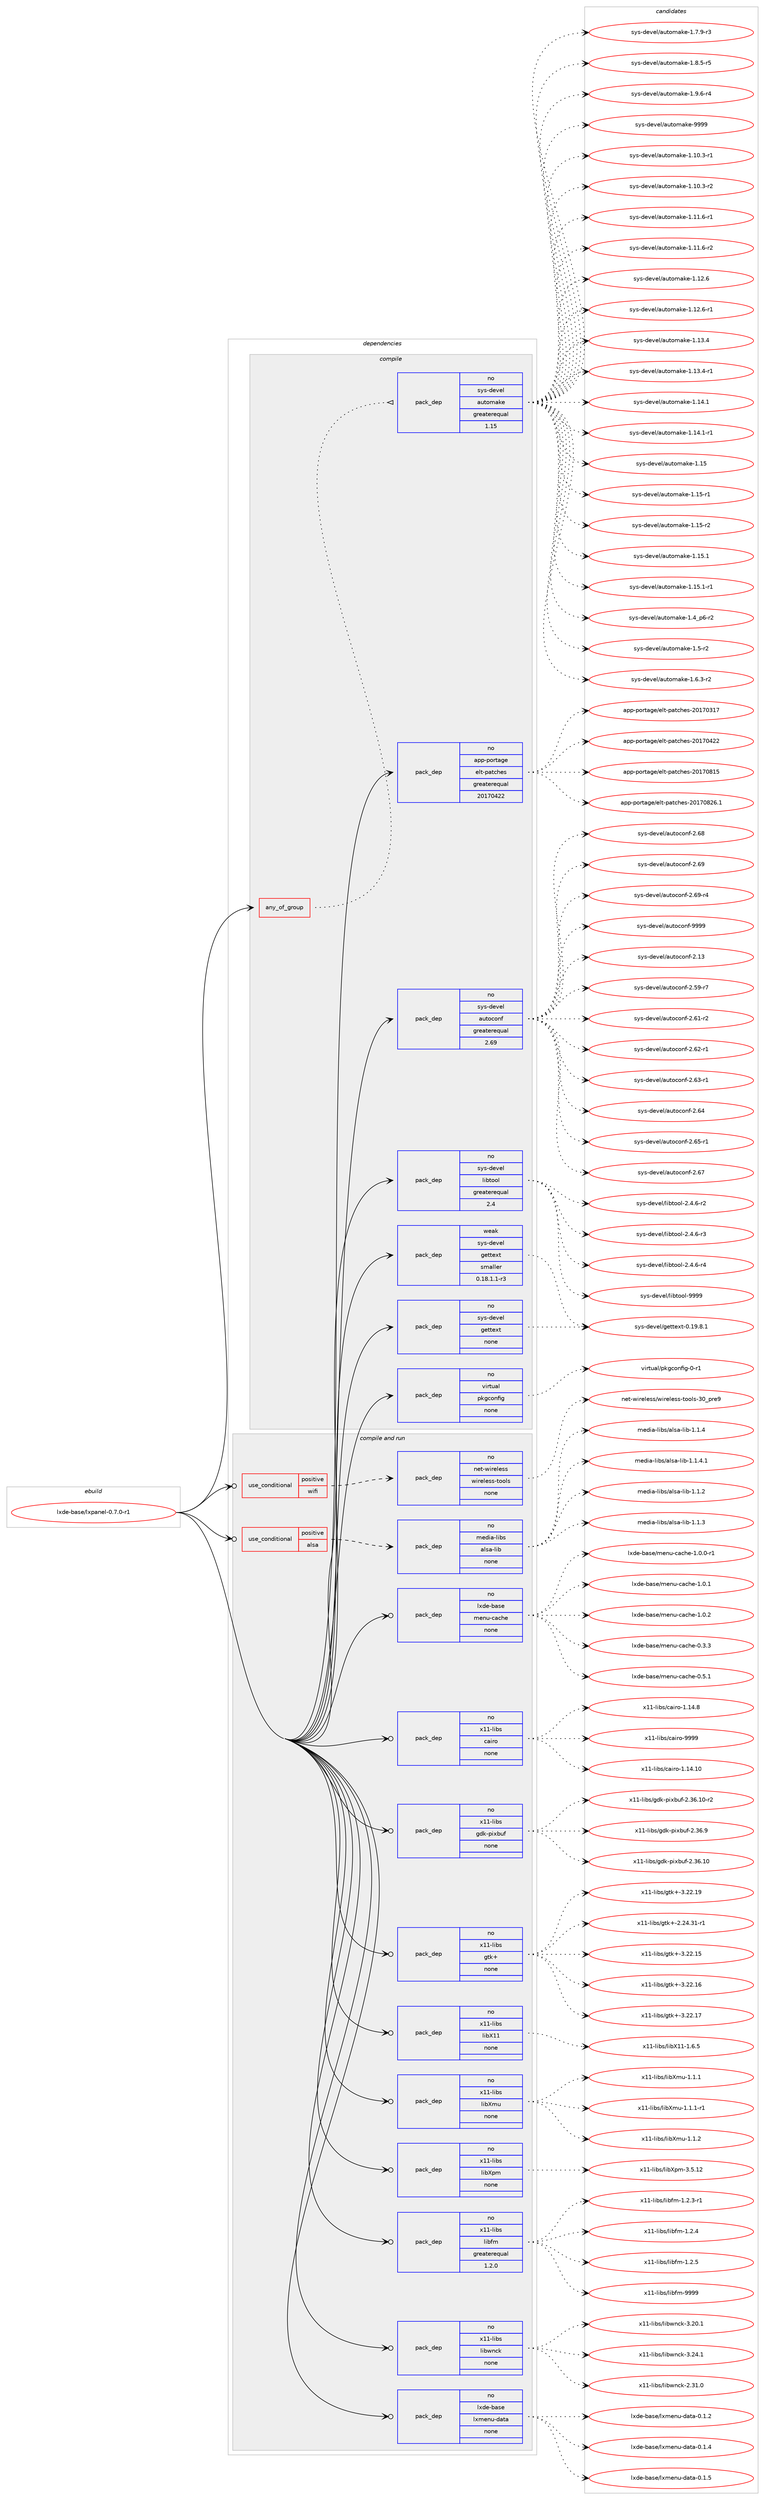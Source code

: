 digraph prolog {

# *************
# Graph options
# *************

newrank=true;
concentrate=true;
compound=true;
graph [rankdir=LR,fontname=Helvetica,fontsize=10,ranksep=1.5];#, ranksep=2.5, nodesep=0.2];
edge  [arrowhead=vee];
node  [fontname=Helvetica,fontsize=10];

# **********
# The ebuild
# **********

subgraph cluster_leftcol {
color=gray;
rank=same;
label=<<i>ebuild</i>>;
id [label="lxde-base/lxpanel-0.7.0-r1", color=red, width=4, href="../lxde-base/lxpanel-0.7.0-r1.svg"];
}

# ****************
# The dependencies
# ****************

subgraph cluster_midcol {
color=gray;
label=<<i>dependencies</i>>;
subgraph cluster_compile {
fillcolor="#eeeeee";
style=filled;
label=<<i>compile</i>>;
subgraph any4932 {
dependency338775 [label=<<TABLE BORDER="0" CELLBORDER="1" CELLSPACING="0" CELLPADDING="4"><TR><TD CELLPADDING="10">any_of_group</TD></TR></TABLE>>, shape=none, color=red];subgraph pack249069 {
dependency338776 [label=<<TABLE BORDER="0" CELLBORDER="1" CELLSPACING="0" CELLPADDING="4" WIDTH="220"><TR><TD ROWSPAN="6" CELLPADDING="30">pack_dep</TD></TR><TR><TD WIDTH="110">no</TD></TR><TR><TD>sys-devel</TD></TR><TR><TD>automake</TD></TR><TR><TD>greaterequal</TD></TR><TR><TD>1.15</TD></TR></TABLE>>, shape=none, color=blue];
}
dependency338775:e -> dependency338776:w [weight=20,style="dotted",arrowhead="oinv"];
}
id:e -> dependency338775:w [weight=20,style="solid",arrowhead="vee"];
subgraph pack249070 {
dependency338777 [label=<<TABLE BORDER="0" CELLBORDER="1" CELLSPACING="0" CELLPADDING="4" WIDTH="220"><TR><TD ROWSPAN="6" CELLPADDING="30">pack_dep</TD></TR><TR><TD WIDTH="110">no</TD></TR><TR><TD>app-portage</TD></TR><TR><TD>elt-patches</TD></TR><TR><TD>greaterequal</TD></TR><TR><TD>20170422</TD></TR></TABLE>>, shape=none, color=blue];
}
id:e -> dependency338777:w [weight=20,style="solid",arrowhead="vee"];
subgraph pack249071 {
dependency338778 [label=<<TABLE BORDER="0" CELLBORDER="1" CELLSPACING="0" CELLPADDING="4" WIDTH="220"><TR><TD ROWSPAN="6" CELLPADDING="30">pack_dep</TD></TR><TR><TD WIDTH="110">no</TD></TR><TR><TD>sys-devel</TD></TR><TR><TD>autoconf</TD></TR><TR><TD>greaterequal</TD></TR><TR><TD>2.69</TD></TR></TABLE>>, shape=none, color=blue];
}
id:e -> dependency338778:w [weight=20,style="solid",arrowhead="vee"];
subgraph pack249072 {
dependency338779 [label=<<TABLE BORDER="0" CELLBORDER="1" CELLSPACING="0" CELLPADDING="4" WIDTH="220"><TR><TD ROWSPAN="6" CELLPADDING="30">pack_dep</TD></TR><TR><TD WIDTH="110">no</TD></TR><TR><TD>sys-devel</TD></TR><TR><TD>gettext</TD></TR><TR><TD>none</TD></TR><TR><TD></TD></TR></TABLE>>, shape=none, color=blue];
}
id:e -> dependency338779:w [weight=20,style="solid",arrowhead="vee"];
subgraph pack249073 {
dependency338780 [label=<<TABLE BORDER="0" CELLBORDER="1" CELLSPACING="0" CELLPADDING="4" WIDTH="220"><TR><TD ROWSPAN="6" CELLPADDING="30">pack_dep</TD></TR><TR><TD WIDTH="110">no</TD></TR><TR><TD>sys-devel</TD></TR><TR><TD>libtool</TD></TR><TR><TD>greaterequal</TD></TR><TR><TD>2.4</TD></TR></TABLE>>, shape=none, color=blue];
}
id:e -> dependency338780:w [weight=20,style="solid",arrowhead="vee"];
subgraph pack249074 {
dependency338781 [label=<<TABLE BORDER="0" CELLBORDER="1" CELLSPACING="0" CELLPADDING="4" WIDTH="220"><TR><TD ROWSPAN="6" CELLPADDING="30">pack_dep</TD></TR><TR><TD WIDTH="110">no</TD></TR><TR><TD>virtual</TD></TR><TR><TD>pkgconfig</TD></TR><TR><TD>none</TD></TR><TR><TD></TD></TR></TABLE>>, shape=none, color=blue];
}
id:e -> dependency338781:w [weight=20,style="solid",arrowhead="vee"];
subgraph pack249075 {
dependency338782 [label=<<TABLE BORDER="0" CELLBORDER="1" CELLSPACING="0" CELLPADDING="4" WIDTH="220"><TR><TD ROWSPAN="6" CELLPADDING="30">pack_dep</TD></TR><TR><TD WIDTH="110">weak</TD></TR><TR><TD>sys-devel</TD></TR><TR><TD>gettext</TD></TR><TR><TD>smaller</TD></TR><TR><TD>0.18.1.1-r3</TD></TR></TABLE>>, shape=none, color=blue];
}
id:e -> dependency338782:w [weight=20,style="solid",arrowhead="vee"];
}
subgraph cluster_compileandrun {
fillcolor="#eeeeee";
style=filled;
label=<<i>compile and run</i>>;
subgraph cond84673 {
dependency338783 [label=<<TABLE BORDER="0" CELLBORDER="1" CELLSPACING="0" CELLPADDING="4"><TR><TD ROWSPAN="3" CELLPADDING="10">use_conditional</TD></TR><TR><TD>positive</TD></TR><TR><TD>alsa</TD></TR></TABLE>>, shape=none, color=red];
subgraph pack249076 {
dependency338784 [label=<<TABLE BORDER="0" CELLBORDER="1" CELLSPACING="0" CELLPADDING="4" WIDTH="220"><TR><TD ROWSPAN="6" CELLPADDING="30">pack_dep</TD></TR><TR><TD WIDTH="110">no</TD></TR><TR><TD>media-libs</TD></TR><TR><TD>alsa-lib</TD></TR><TR><TD>none</TD></TR><TR><TD></TD></TR></TABLE>>, shape=none, color=blue];
}
dependency338783:e -> dependency338784:w [weight=20,style="dashed",arrowhead="vee"];
}
id:e -> dependency338783:w [weight=20,style="solid",arrowhead="odotvee"];
subgraph cond84674 {
dependency338785 [label=<<TABLE BORDER="0" CELLBORDER="1" CELLSPACING="0" CELLPADDING="4"><TR><TD ROWSPAN="3" CELLPADDING="10">use_conditional</TD></TR><TR><TD>positive</TD></TR><TR><TD>wifi</TD></TR></TABLE>>, shape=none, color=red];
subgraph pack249077 {
dependency338786 [label=<<TABLE BORDER="0" CELLBORDER="1" CELLSPACING="0" CELLPADDING="4" WIDTH="220"><TR><TD ROWSPAN="6" CELLPADDING="30">pack_dep</TD></TR><TR><TD WIDTH="110">no</TD></TR><TR><TD>net-wireless</TD></TR><TR><TD>wireless-tools</TD></TR><TR><TD>none</TD></TR><TR><TD></TD></TR></TABLE>>, shape=none, color=blue];
}
dependency338785:e -> dependency338786:w [weight=20,style="dashed",arrowhead="vee"];
}
id:e -> dependency338785:w [weight=20,style="solid",arrowhead="odotvee"];
subgraph pack249078 {
dependency338787 [label=<<TABLE BORDER="0" CELLBORDER="1" CELLSPACING="0" CELLPADDING="4" WIDTH="220"><TR><TD ROWSPAN="6" CELLPADDING="30">pack_dep</TD></TR><TR><TD WIDTH="110">no</TD></TR><TR><TD>lxde-base</TD></TR><TR><TD>lxmenu-data</TD></TR><TR><TD>none</TD></TR><TR><TD></TD></TR></TABLE>>, shape=none, color=blue];
}
id:e -> dependency338787:w [weight=20,style="solid",arrowhead="odotvee"];
subgraph pack249079 {
dependency338788 [label=<<TABLE BORDER="0" CELLBORDER="1" CELLSPACING="0" CELLPADDING="4" WIDTH="220"><TR><TD ROWSPAN="6" CELLPADDING="30">pack_dep</TD></TR><TR><TD WIDTH="110">no</TD></TR><TR><TD>lxde-base</TD></TR><TR><TD>menu-cache</TD></TR><TR><TD>none</TD></TR><TR><TD></TD></TR></TABLE>>, shape=none, color=blue];
}
id:e -> dependency338788:w [weight=20,style="solid",arrowhead="odotvee"];
subgraph pack249080 {
dependency338789 [label=<<TABLE BORDER="0" CELLBORDER="1" CELLSPACING="0" CELLPADDING="4" WIDTH="220"><TR><TD ROWSPAN="6" CELLPADDING="30">pack_dep</TD></TR><TR><TD WIDTH="110">no</TD></TR><TR><TD>x11-libs</TD></TR><TR><TD>cairo</TD></TR><TR><TD>none</TD></TR><TR><TD></TD></TR></TABLE>>, shape=none, color=blue];
}
id:e -> dependency338789:w [weight=20,style="solid",arrowhead="odotvee"];
subgraph pack249081 {
dependency338790 [label=<<TABLE BORDER="0" CELLBORDER="1" CELLSPACING="0" CELLPADDING="4" WIDTH="220"><TR><TD ROWSPAN="6" CELLPADDING="30">pack_dep</TD></TR><TR><TD WIDTH="110">no</TD></TR><TR><TD>x11-libs</TD></TR><TR><TD>gdk-pixbuf</TD></TR><TR><TD>none</TD></TR><TR><TD></TD></TR></TABLE>>, shape=none, color=blue];
}
id:e -> dependency338790:w [weight=20,style="solid",arrowhead="odotvee"];
subgraph pack249082 {
dependency338791 [label=<<TABLE BORDER="0" CELLBORDER="1" CELLSPACING="0" CELLPADDING="4" WIDTH="220"><TR><TD ROWSPAN="6" CELLPADDING="30">pack_dep</TD></TR><TR><TD WIDTH="110">no</TD></TR><TR><TD>x11-libs</TD></TR><TR><TD>gtk+</TD></TR><TR><TD>none</TD></TR><TR><TD></TD></TR></TABLE>>, shape=none, color=blue];
}
id:e -> dependency338791:w [weight=20,style="solid",arrowhead="odotvee"];
subgraph pack249083 {
dependency338792 [label=<<TABLE BORDER="0" CELLBORDER="1" CELLSPACING="0" CELLPADDING="4" WIDTH="220"><TR><TD ROWSPAN="6" CELLPADDING="30">pack_dep</TD></TR><TR><TD WIDTH="110">no</TD></TR><TR><TD>x11-libs</TD></TR><TR><TD>libX11</TD></TR><TR><TD>none</TD></TR><TR><TD></TD></TR></TABLE>>, shape=none, color=blue];
}
id:e -> dependency338792:w [weight=20,style="solid",arrowhead="odotvee"];
subgraph pack249084 {
dependency338793 [label=<<TABLE BORDER="0" CELLBORDER="1" CELLSPACING="0" CELLPADDING="4" WIDTH="220"><TR><TD ROWSPAN="6" CELLPADDING="30">pack_dep</TD></TR><TR><TD WIDTH="110">no</TD></TR><TR><TD>x11-libs</TD></TR><TR><TD>libXmu</TD></TR><TR><TD>none</TD></TR><TR><TD></TD></TR></TABLE>>, shape=none, color=blue];
}
id:e -> dependency338793:w [weight=20,style="solid",arrowhead="odotvee"];
subgraph pack249085 {
dependency338794 [label=<<TABLE BORDER="0" CELLBORDER="1" CELLSPACING="0" CELLPADDING="4" WIDTH="220"><TR><TD ROWSPAN="6" CELLPADDING="30">pack_dep</TD></TR><TR><TD WIDTH="110">no</TD></TR><TR><TD>x11-libs</TD></TR><TR><TD>libXpm</TD></TR><TR><TD>none</TD></TR><TR><TD></TD></TR></TABLE>>, shape=none, color=blue];
}
id:e -> dependency338794:w [weight=20,style="solid",arrowhead="odotvee"];
subgraph pack249086 {
dependency338795 [label=<<TABLE BORDER="0" CELLBORDER="1" CELLSPACING="0" CELLPADDING="4" WIDTH="220"><TR><TD ROWSPAN="6" CELLPADDING="30">pack_dep</TD></TR><TR><TD WIDTH="110">no</TD></TR><TR><TD>x11-libs</TD></TR><TR><TD>libfm</TD></TR><TR><TD>greaterequal</TD></TR><TR><TD>1.2.0</TD></TR></TABLE>>, shape=none, color=blue];
}
id:e -> dependency338795:w [weight=20,style="solid",arrowhead="odotvee"];
subgraph pack249087 {
dependency338796 [label=<<TABLE BORDER="0" CELLBORDER="1" CELLSPACING="0" CELLPADDING="4" WIDTH="220"><TR><TD ROWSPAN="6" CELLPADDING="30">pack_dep</TD></TR><TR><TD WIDTH="110">no</TD></TR><TR><TD>x11-libs</TD></TR><TR><TD>libwnck</TD></TR><TR><TD>none</TD></TR><TR><TD></TD></TR></TABLE>>, shape=none, color=blue];
}
id:e -> dependency338796:w [weight=20,style="solid",arrowhead="odotvee"];
}
subgraph cluster_run {
fillcolor="#eeeeee";
style=filled;
label=<<i>run</i>>;
}
}

# **************
# The candidates
# **************

subgraph cluster_choices {
rank=same;
color=gray;
label=<<i>candidates</i>>;

subgraph choice249069 {
color=black;
nodesep=1;
choice11512111545100101118101108479711711611110997107101454946494846514511449 [label="sys-devel/automake-1.10.3-r1", color=red, width=4,href="../sys-devel/automake-1.10.3-r1.svg"];
choice11512111545100101118101108479711711611110997107101454946494846514511450 [label="sys-devel/automake-1.10.3-r2", color=red, width=4,href="../sys-devel/automake-1.10.3-r2.svg"];
choice11512111545100101118101108479711711611110997107101454946494946544511449 [label="sys-devel/automake-1.11.6-r1", color=red, width=4,href="../sys-devel/automake-1.11.6-r1.svg"];
choice11512111545100101118101108479711711611110997107101454946494946544511450 [label="sys-devel/automake-1.11.6-r2", color=red, width=4,href="../sys-devel/automake-1.11.6-r2.svg"];
choice1151211154510010111810110847971171161111099710710145494649504654 [label="sys-devel/automake-1.12.6", color=red, width=4,href="../sys-devel/automake-1.12.6.svg"];
choice11512111545100101118101108479711711611110997107101454946495046544511449 [label="sys-devel/automake-1.12.6-r1", color=red, width=4,href="../sys-devel/automake-1.12.6-r1.svg"];
choice1151211154510010111810110847971171161111099710710145494649514652 [label="sys-devel/automake-1.13.4", color=red, width=4,href="../sys-devel/automake-1.13.4.svg"];
choice11512111545100101118101108479711711611110997107101454946495146524511449 [label="sys-devel/automake-1.13.4-r1", color=red, width=4,href="../sys-devel/automake-1.13.4-r1.svg"];
choice1151211154510010111810110847971171161111099710710145494649524649 [label="sys-devel/automake-1.14.1", color=red, width=4,href="../sys-devel/automake-1.14.1.svg"];
choice11512111545100101118101108479711711611110997107101454946495246494511449 [label="sys-devel/automake-1.14.1-r1", color=red, width=4,href="../sys-devel/automake-1.14.1-r1.svg"];
choice115121115451001011181011084797117116111109971071014549464953 [label="sys-devel/automake-1.15", color=red, width=4,href="../sys-devel/automake-1.15.svg"];
choice1151211154510010111810110847971171161111099710710145494649534511449 [label="sys-devel/automake-1.15-r1", color=red, width=4,href="../sys-devel/automake-1.15-r1.svg"];
choice1151211154510010111810110847971171161111099710710145494649534511450 [label="sys-devel/automake-1.15-r2", color=red, width=4,href="../sys-devel/automake-1.15-r2.svg"];
choice1151211154510010111810110847971171161111099710710145494649534649 [label="sys-devel/automake-1.15.1", color=red, width=4,href="../sys-devel/automake-1.15.1.svg"];
choice11512111545100101118101108479711711611110997107101454946495346494511449 [label="sys-devel/automake-1.15.1-r1", color=red, width=4,href="../sys-devel/automake-1.15.1-r1.svg"];
choice115121115451001011181011084797117116111109971071014549465295112544511450 [label="sys-devel/automake-1.4_p6-r2", color=red, width=4,href="../sys-devel/automake-1.4_p6-r2.svg"];
choice11512111545100101118101108479711711611110997107101454946534511450 [label="sys-devel/automake-1.5-r2", color=red, width=4,href="../sys-devel/automake-1.5-r2.svg"];
choice115121115451001011181011084797117116111109971071014549465446514511450 [label="sys-devel/automake-1.6.3-r2", color=red, width=4,href="../sys-devel/automake-1.6.3-r2.svg"];
choice115121115451001011181011084797117116111109971071014549465546574511451 [label="sys-devel/automake-1.7.9-r3", color=red, width=4,href="../sys-devel/automake-1.7.9-r3.svg"];
choice115121115451001011181011084797117116111109971071014549465646534511453 [label="sys-devel/automake-1.8.5-r5", color=red, width=4,href="../sys-devel/automake-1.8.5-r5.svg"];
choice115121115451001011181011084797117116111109971071014549465746544511452 [label="sys-devel/automake-1.9.6-r4", color=red, width=4,href="../sys-devel/automake-1.9.6-r4.svg"];
choice115121115451001011181011084797117116111109971071014557575757 [label="sys-devel/automake-9999", color=red, width=4,href="../sys-devel/automake-9999.svg"];
dependency338776:e -> choice11512111545100101118101108479711711611110997107101454946494846514511449:w [style=dotted,weight="100"];
dependency338776:e -> choice11512111545100101118101108479711711611110997107101454946494846514511450:w [style=dotted,weight="100"];
dependency338776:e -> choice11512111545100101118101108479711711611110997107101454946494946544511449:w [style=dotted,weight="100"];
dependency338776:e -> choice11512111545100101118101108479711711611110997107101454946494946544511450:w [style=dotted,weight="100"];
dependency338776:e -> choice1151211154510010111810110847971171161111099710710145494649504654:w [style=dotted,weight="100"];
dependency338776:e -> choice11512111545100101118101108479711711611110997107101454946495046544511449:w [style=dotted,weight="100"];
dependency338776:e -> choice1151211154510010111810110847971171161111099710710145494649514652:w [style=dotted,weight="100"];
dependency338776:e -> choice11512111545100101118101108479711711611110997107101454946495146524511449:w [style=dotted,weight="100"];
dependency338776:e -> choice1151211154510010111810110847971171161111099710710145494649524649:w [style=dotted,weight="100"];
dependency338776:e -> choice11512111545100101118101108479711711611110997107101454946495246494511449:w [style=dotted,weight="100"];
dependency338776:e -> choice115121115451001011181011084797117116111109971071014549464953:w [style=dotted,weight="100"];
dependency338776:e -> choice1151211154510010111810110847971171161111099710710145494649534511449:w [style=dotted,weight="100"];
dependency338776:e -> choice1151211154510010111810110847971171161111099710710145494649534511450:w [style=dotted,weight="100"];
dependency338776:e -> choice1151211154510010111810110847971171161111099710710145494649534649:w [style=dotted,weight="100"];
dependency338776:e -> choice11512111545100101118101108479711711611110997107101454946495346494511449:w [style=dotted,weight="100"];
dependency338776:e -> choice115121115451001011181011084797117116111109971071014549465295112544511450:w [style=dotted,weight="100"];
dependency338776:e -> choice11512111545100101118101108479711711611110997107101454946534511450:w [style=dotted,weight="100"];
dependency338776:e -> choice115121115451001011181011084797117116111109971071014549465446514511450:w [style=dotted,weight="100"];
dependency338776:e -> choice115121115451001011181011084797117116111109971071014549465546574511451:w [style=dotted,weight="100"];
dependency338776:e -> choice115121115451001011181011084797117116111109971071014549465646534511453:w [style=dotted,weight="100"];
dependency338776:e -> choice115121115451001011181011084797117116111109971071014549465746544511452:w [style=dotted,weight="100"];
dependency338776:e -> choice115121115451001011181011084797117116111109971071014557575757:w [style=dotted,weight="100"];
}
subgraph choice249070 {
color=black;
nodesep=1;
choice97112112451121111141169710310147101108116451129711699104101115455048495548514955 [label="app-portage/elt-patches-20170317", color=red, width=4,href="../app-portage/elt-patches-20170317.svg"];
choice97112112451121111141169710310147101108116451129711699104101115455048495548525050 [label="app-portage/elt-patches-20170422", color=red, width=4,href="../app-portage/elt-patches-20170422.svg"];
choice97112112451121111141169710310147101108116451129711699104101115455048495548564953 [label="app-portage/elt-patches-20170815", color=red, width=4,href="../app-portage/elt-patches-20170815.svg"];
choice971121124511211111411697103101471011081164511297116991041011154550484955485650544649 [label="app-portage/elt-patches-20170826.1", color=red, width=4,href="../app-portage/elt-patches-20170826.1.svg"];
dependency338777:e -> choice97112112451121111141169710310147101108116451129711699104101115455048495548514955:w [style=dotted,weight="100"];
dependency338777:e -> choice97112112451121111141169710310147101108116451129711699104101115455048495548525050:w [style=dotted,weight="100"];
dependency338777:e -> choice97112112451121111141169710310147101108116451129711699104101115455048495548564953:w [style=dotted,weight="100"];
dependency338777:e -> choice971121124511211111411697103101471011081164511297116991041011154550484955485650544649:w [style=dotted,weight="100"];
}
subgraph choice249071 {
color=black;
nodesep=1;
choice115121115451001011181011084797117116111991111101024550464951 [label="sys-devel/autoconf-2.13", color=red, width=4,href="../sys-devel/autoconf-2.13.svg"];
choice1151211154510010111810110847971171161119911111010245504653574511455 [label="sys-devel/autoconf-2.59-r7", color=red, width=4,href="../sys-devel/autoconf-2.59-r7.svg"];
choice1151211154510010111810110847971171161119911111010245504654494511450 [label="sys-devel/autoconf-2.61-r2", color=red, width=4,href="../sys-devel/autoconf-2.61-r2.svg"];
choice1151211154510010111810110847971171161119911111010245504654504511449 [label="sys-devel/autoconf-2.62-r1", color=red, width=4,href="../sys-devel/autoconf-2.62-r1.svg"];
choice1151211154510010111810110847971171161119911111010245504654514511449 [label="sys-devel/autoconf-2.63-r1", color=red, width=4,href="../sys-devel/autoconf-2.63-r1.svg"];
choice115121115451001011181011084797117116111991111101024550465452 [label="sys-devel/autoconf-2.64", color=red, width=4,href="../sys-devel/autoconf-2.64.svg"];
choice1151211154510010111810110847971171161119911111010245504654534511449 [label="sys-devel/autoconf-2.65-r1", color=red, width=4,href="../sys-devel/autoconf-2.65-r1.svg"];
choice115121115451001011181011084797117116111991111101024550465455 [label="sys-devel/autoconf-2.67", color=red, width=4,href="../sys-devel/autoconf-2.67.svg"];
choice115121115451001011181011084797117116111991111101024550465456 [label="sys-devel/autoconf-2.68", color=red, width=4,href="../sys-devel/autoconf-2.68.svg"];
choice115121115451001011181011084797117116111991111101024550465457 [label="sys-devel/autoconf-2.69", color=red, width=4,href="../sys-devel/autoconf-2.69.svg"];
choice1151211154510010111810110847971171161119911111010245504654574511452 [label="sys-devel/autoconf-2.69-r4", color=red, width=4,href="../sys-devel/autoconf-2.69-r4.svg"];
choice115121115451001011181011084797117116111991111101024557575757 [label="sys-devel/autoconf-9999", color=red, width=4,href="../sys-devel/autoconf-9999.svg"];
dependency338778:e -> choice115121115451001011181011084797117116111991111101024550464951:w [style=dotted,weight="100"];
dependency338778:e -> choice1151211154510010111810110847971171161119911111010245504653574511455:w [style=dotted,weight="100"];
dependency338778:e -> choice1151211154510010111810110847971171161119911111010245504654494511450:w [style=dotted,weight="100"];
dependency338778:e -> choice1151211154510010111810110847971171161119911111010245504654504511449:w [style=dotted,weight="100"];
dependency338778:e -> choice1151211154510010111810110847971171161119911111010245504654514511449:w [style=dotted,weight="100"];
dependency338778:e -> choice115121115451001011181011084797117116111991111101024550465452:w [style=dotted,weight="100"];
dependency338778:e -> choice1151211154510010111810110847971171161119911111010245504654534511449:w [style=dotted,weight="100"];
dependency338778:e -> choice115121115451001011181011084797117116111991111101024550465455:w [style=dotted,weight="100"];
dependency338778:e -> choice115121115451001011181011084797117116111991111101024550465456:w [style=dotted,weight="100"];
dependency338778:e -> choice115121115451001011181011084797117116111991111101024550465457:w [style=dotted,weight="100"];
dependency338778:e -> choice1151211154510010111810110847971171161119911111010245504654574511452:w [style=dotted,weight="100"];
dependency338778:e -> choice115121115451001011181011084797117116111991111101024557575757:w [style=dotted,weight="100"];
}
subgraph choice249072 {
color=black;
nodesep=1;
choice1151211154510010111810110847103101116116101120116454846495746564649 [label="sys-devel/gettext-0.19.8.1", color=red, width=4,href="../sys-devel/gettext-0.19.8.1.svg"];
dependency338779:e -> choice1151211154510010111810110847103101116116101120116454846495746564649:w [style=dotted,weight="100"];
}
subgraph choice249073 {
color=black;
nodesep=1;
choice1151211154510010111810110847108105981161111111084550465246544511450 [label="sys-devel/libtool-2.4.6-r2", color=red, width=4,href="../sys-devel/libtool-2.4.6-r2.svg"];
choice1151211154510010111810110847108105981161111111084550465246544511451 [label="sys-devel/libtool-2.4.6-r3", color=red, width=4,href="../sys-devel/libtool-2.4.6-r3.svg"];
choice1151211154510010111810110847108105981161111111084550465246544511452 [label="sys-devel/libtool-2.4.6-r4", color=red, width=4,href="../sys-devel/libtool-2.4.6-r4.svg"];
choice1151211154510010111810110847108105981161111111084557575757 [label="sys-devel/libtool-9999", color=red, width=4,href="../sys-devel/libtool-9999.svg"];
dependency338780:e -> choice1151211154510010111810110847108105981161111111084550465246544511450:w [style=dotted,weight="100"];
dependency338780:e -> choice1151211154510010111810110847108105981161111111084550465246544511451:w [style=dotted,weight="100"];
dependency338780:e -> choice1151211154510010111810110847108105981161111111084550465246544511452:w [style=dotted,weight="100"];
dependency338780:e -> choice1151211154510010111810110847108105981161111111084557575757:w [style=dotted,weight="100"];
}
subgraph choice249074 {
color=black;
nodesep=1;
choice11810511411611797108471121071039911111010210510345484511449 [label="virtual/pkgconfig-0-r1", color=red, width=4,href="../virtual/pkgconfig-0-r1.svg"];
dependency338781:e -> choice11810511411611797108471121071039911111010210510345484511449:w [style=dotted,weight="100"];
}
subgraph choice249075 {
color=black;
nodesep=1;
choice1151211154510010111810110847103101116116101120116454846495746564649 [label="sys-devel/gettext-0.19.8.1", color=red, width=4,href="../sys-devel/gettext-0.19.8.1.svg"];
dependency338782:e -> choice1151211154510010111810110847103101116116101120116454846495746564649:w [style=dotted,weight="100"];
}
subgraph choice249076 {
color=black;
nodesep=1;
choice1091011001059745108105981154797108115974510810598454946494650 [label="media-libs/alsa-lib-1.1.2", color=red, width=4,href="../media-libs/alsa-lib-1.1.2.svg"];
choice1091011001059745108105981154797108115974510810598454946494651 [label="media-libs/alsa-lib-1.1.3", color=red, width=4,href="../media-libs/alsa-lib-1.1.3.svg"];
choice1091011001059745108105981154797108115974510810598454946494652 [label="media-libs/alsa-lib-1.1.4", color=red, width=4,href="../media-libs/alsa-lib-1.1.4.svg"];
choice10910110010597451081059811547971081159745108105984549464946524649 [label="media-libs/alsa-lib-1.1.4.1", color=red, width=4,href="../media-libs/alsa-lib-1.1.4.1.svg"];
dependency338784:e -> choice1091011001059745108105981154797108115974510810598454946494650:w [style=dotted,weight="100"];
dependency338784:e -> choice1091011001059745108105981154797108115974510810598454946494651:w [style=dotted,weight="100"];
dependency338784:e -> choice1091011001059745108105981154797108115974510810598454946494652:w [style=dotted,weight="100"];
dependency338784:e -> choice10910110010597451081059811547971081159745108105984549464946524649:w [style=dotted,weight="100"];
}
subgraph choice249077 {
color=black;
nodesep=1;
choice1101011164511910511410110810111511547119105114101108101115115451161111111081154551489511211410157 [label="net-wireless/wireless-tools-30_pre9", color=red, width=4,href="../net-wireless/wireless-tools-30_pre9.svg"];
dependency338786:e -> choice1101011164511910511410110810111511547119105114101108101115115451161111111081154551489511211410157:w [style=dotted,weight="100"];
}
subgraph choice249078 {
color=black;
nodesep=1;
choice10812010010145989711510147108120109101110117451009711697454846494650 [label="lxde-base/lxmenu-data-0.1.2", color=red, width=4,href="../lxde-base/lxmenu-data-0.1.2.svg"];
choice10812010010145989711510147108120109101110117451009711697454846494652 [label="lxde-base/lxmenu-data-0.1.4", color=red, width=4,href="../lxde-base/lxmenu-data-0.1.4.svg"];
choice10812010010145989711510147108120109101110117451009711697454846494653 [label="lxde-base/lxmenu-data-0.1.5", color=red, width=4,href="../lxde-base/lxmenu-data-0.1.5.svg"];
dependency338787:e -> choice10812010010145989711510147108120109101110117451009711697454846494650:w [style=dotted,weight="100"];
dependency338787:e -> choice10812010010145989711510147108120109101110117451009711697454846494652:w [style=dotted,weight="100"];
dependency338787:e -> choice10812010010145989711510147108120109101110117451009711697454846494653:w [style=dotted,weight="100"];
}
subgraph choice249079 {
color=black;
nodesep=1;
choice1081201001014598971151014710910111011745999799104101454846514651 [label="lxde-base/menu-cache-0.3.3", color=red, width=4,href="../lxde-base/menu-cache-0.3.3.svg"];
choice1081201001014598971151014710910111011745999799104101454846534649 [label="lxde-base/menu-cache-0.5.1", color=red, width=4,href="../lxde-base/menu-cache-0.5.1.svg"];
choice10812010010145989711510147109101110117459997991041014549464846484511449 [label="lxde-base/menu-cache-1.0.0-r1", color=red, width=4,href="../lxde-base/menu-cache-1.0.0-r1.svg"];
choice1081201001014598971151014710910111011745999799104101454946484649 [label="lxde-base/menu-cache-1.0.1", color=red, width=4,href="../lxde-base/menu-cache-1.0.1.svg"];
choice1081201001014598971151014710910111011745999799104101454946484650 [label="lxde-base/menu-cache-1.0.2", color=red, width=4,href="../lxde-base/menu-cache-1.0.2.svg"];
dependency338788:e -> choice1081201001014598971151014710910111011745999799104101454846514651:w [style=dotted,weight="100"];
dependency338788:e -> choice1081201001014598971151014710910111011745999799104101454846534649:w [style=dotted,weight="100"];
dependency338788:e -> choice10812010010145989711510147109101110117459997991041014549464846484511449:w [style=dotted,weight="100"];
dependency338788:e -> choice1081201001014598971151014710910111011745999799104101454946484649:w [style=dotted,weight="100"];
dependency338788:e -> choice1081201001014598971151014710910111011745999799104101454946484650:w [style=dotted,weight="100"];
}
subgraph choice249080 {
color=black;
nodesep=1;
choice120494945108105981154799971051141114549464952464948 [label="x11-libs/cairo-1.14.10", color=red, width=4,href="../x11-libs/cairo-1.14.10.svg"];
choice1204949451081059811547999710511411145494649524656 [label="x11-libs/cairo-1.14.8", color=red, width=4,href="../x11-libs/cairo-1.14.8.svg"];
choice120494945108105981154799971051141114557575757 [label="x11-libs/cairo-9999", color=red, width=4,href="../x11-libs/cairo-9999.svg"];
dependency338789:e -> choice120494945108105981154799971051141114549464952464948:w [style=dotted,weight="100"];
dependency338789:e -> choice1204949451081059811547999710511411145494649524656:w [style=dotted,weight="100"];
dependency338789:e -> choice120494945108105981154799971051141114557575757:w [style=dotted,weight="100"];
}
subgraph choice249081 {
color=black;
nodesep=1;
choice120494945108105981154710310010745112105120981171024550465154464948 [label="x11-libs/gdk-pixbuf-2.36.10", color=red, width=4,href="../x11-libs/gdk-pixbuf-2.36.10.svg"];
choice1204949451081059811547103100107451121051209811710245504651544649484511450 [label="x11-libs/gdk-pixbuf-2.36.10-r2", color=red, width=4,href="../x11-libs/gdk-pixbuf-2.36.10-r2.svg"];
choice1204949451081059811547103100107451121051209811710245504651544657 [label="x11-libs/gdk-pixbuf-2.36.9", color=red, width=4,href="../x11-libs/gdk-pixbuf-2.36.9.svg"];
dependency338790:e -> choice120494945108105981154710310010745112105120981171024550465154464948:w [style=dotted,weight="100"];
dependency338790:e -> choice1204949451081059811547103100107451121051209811710245504651544649484511450:w [style=dotted,weight="100"];
dependency338790:e -> choice1204949451081059811547103100107451121051209811710245504651544657:w [style=dotted,weight="100"];
}
subgraph choice249082 {
color=black;
nodesep=1;
choice12049494510810598115471031161074345504650524651494511449 [label="x11-libs/gtk+-2.24.31-r1", color=red, width=4,href="../x11-libs/gtk+-2.24.31-r1.svg"];
choice1204949451081059811547103116107434551465050464953 [label="x11-libs/gtk+-3.22.15", color=red, width=4,href="../x11-libs/gtk+-3.22.15.svg"];
choice1204949451081059811547103116107434551465050464954 [label="x11-libs/gtk+-3.22.16", color=red, width=4,href="../x11-libs/gtk+-3.22.16.svg"];
choice1204949451081059811547103116107434551465050464955 [label="x11-libs/gtk+-3.22.17", color=red, width=4,href="../x11-libs/gtk+-3.22.17.svg"];
choice1204949451081059811547103116107434551465050464957 [label="x11-libs/gtk+-3.22.19", color=red, width=4,href="../x11-libs/gtk+-3.22.19.svg"];
dependency338791:e -> choice12049494510810598115471031161074345504650524651494511449:w [style=dotted,weight="100"];
dependency338791:e -> choice1204949451081059811547103116107434551465050464953:w [style=dotted,weight="100"];
dependency338791:e -> choice1204949451081059811547103116107434551465050464954:w [style=dotted,weight="100"];
dependency338791:e -> choice1204949451081059811547103116107434551465050464955:w [style=dotted,weight="100"];
dependency338791:e -> choice1204949451081059811547103116107434551465050464957:w [style=dotted,weight="100"];
}
subgraph choice249083 {
color=black;
nodesep=1;
choice120494945108105981154710810598884949454946544653 [label="x11-libs/libX11-1.6.5", color=red, width=4,href="../x11-libs/libX11-1.6.5.svg"];
dependency338792:e -> choice120494945108105981154710810598884949454946544653:w [style=dotted,weight="100"];
}
subgraph choice249084 {
color=black;
nodesep=1;
choice12049494510810598115471081059888109117454946494649 [label="x11-libs/libXmu-1.1.1", color=red, width=4,href="../x11-libs/libXmu-1.1.1.svg"];
choice120494945108105981154710810598881091174549464946494511449 [label="x11-libs/libXmu-1.1.1-r1", color=red, width=4,href="../x11-libs/libXmu-1.1.1-r1.svg"];
choice12049494510810598115471081059888109117454946494650 [label="x11-libs/libXmu-1.1.2", color=red, width=4,href="../x11-libs/libXmu-1.1.2.svg"];
dependency338793:e -> choice12049494510810598115471081059888109117454946494649:w [style=dotted,weight="100"];
dependency338793:e -> choice120494945108105981154710810598881091174549464946494511449:w [style=dotted,weight="100"];
dependency338793:e -> choice12049494510810598115471081059888109117454946494650:w [style=dotted,weight="100"];
}
subgraph choice249085 {
color=black;
nodesep=1;
choice1204949451081059811547108105988811210945514653464950 [label="x11-libs/libXpm-3.5.12", color=red, width=4,href="../x11-libs/libXpm-3.5.12.svg"];
dependency338794:e -> choice1204949451081059811547108105988811210945514653464950:w [style=dotted,weight="100"];
}
subgraph choice249086 {
color=black;
nodesep=1;
choice1204949451081059811547108105981021094549465046514511449 [label="x11-libs/libfm-1.2.3-r1", color=red, width=4,href="../x11-libs/libfm-1.2.3-r1.svg"];
choice120494945108105981154710810598102109454946504652 [label="x11-libs/libfm-1.2.4", color=red, width=4,href="../x11-libs/libfm-1.2.4.svg"];
choice120494945108105981154710810598102109454946504653 [label="x11-libs/libfm-1.2.5", color=red, width=4,href="../x11-libs/libfm-1.2.5.svg"];
choice1204949451081059811547108105981021094557575757 [label="x11-libs/libfm-9999", color=red, width=4,href="../x11-libs/libfm-9999.svg"];
dependency338795:e -> choice1204949451081059811547108105981021094549465046514511449:w [style=dotted,weight="100"];
dependency338795:e -> choice120494945108105981154710810598102109454946504652:w [style=dotted,weight="100"];
dependency338795:e -> choice120494945108105981154710810598102109454946504653:w [style=dotted,weight="100"];
dependency338795:e -> choice1204949451081059811547108105981021094557575757:w [style=dotted,weight="100"];
}
subgraph choice249087 {
color=black;
nodesep=1;
choice1204949451081059811547108105981191109910745504651494648 [label="x11-libs/libwnck-2.31.0", color=red, width=4,href="../x11-libs/libwnck-2.31.0.svg"];
choice1204949451081059811547108105981191109910745514650484649 [label="x11-libs/libwnck-3.20.1", color=red, width=4,href="../x11-libs/libwnck-3.20.1.svg"];
choice1204949451081059811547108105981191109910745514650524649 [label="x11-libs/libwnck-3.24.1", color=red, width=4,href="../x11-libs/libwnck-3.24.1.svg"];
dependency338796:e -> choice1204949451081059811547108105981191109910745504651494648:w [style=dotted,weight="100"];
dependency338796:e -> choice1204949451081059811547108105981191109910745514650484649:w [style=dotted,weight="100"];
dependency338796:e -> choice1204949451081059811547108105981191109910745514650524649:w [style=dotted,weight="100"];
}
}

}
